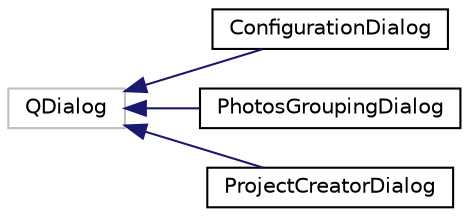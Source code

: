 digraph "Graphical Class Hierarchy"
{
 // LATEX_PDF_SIZE
  edge [fontname="Helvetica",fontsize="10",labelfontname="Helvetica",labelfontsize="10"];
  node [fontname="Helvetica",fontsize="10",shape=record];
  rankdir="LR";
  Node249 [label="QDialog",height=0.2,width=0.4,color="grey75", fillcolor="white", style="filled",tooltip=" "];
  Node249 -> Node0 [dir="back",color="midnightblue",fontsize="10",style="solid",fontname="Helvetica"];
  Node0 [label="ConfigurationDialog",height=0.2,width=0.4,color="black", fillcolor="white", style="filled",URL="$class_configuration_dialog.html",tooltip=" "];
  Node249 -> Node251 [dir="back",color="midnightblue",fontsize="10",style="solid",fontname="Helvetica"];
  Node251 [label="PhotosGroupingDialog",height=0.2,width=0.4,color="black", fillcolor="white", style="filled",URL="$class_photos_grouping_dialog.html",tooltip=" "];
  Node249 -> Node252 [dir="back",color="midnightblue",fontsize="10",style="solid",fontname="Helvetica"];
  Node252 [label="ProjectCreatorDialog",height=0.2,width=0.4,color="black", fillcolor="white", style="filled",URL="$class_project_creator_dialog.html",tooltip=" "];
}
